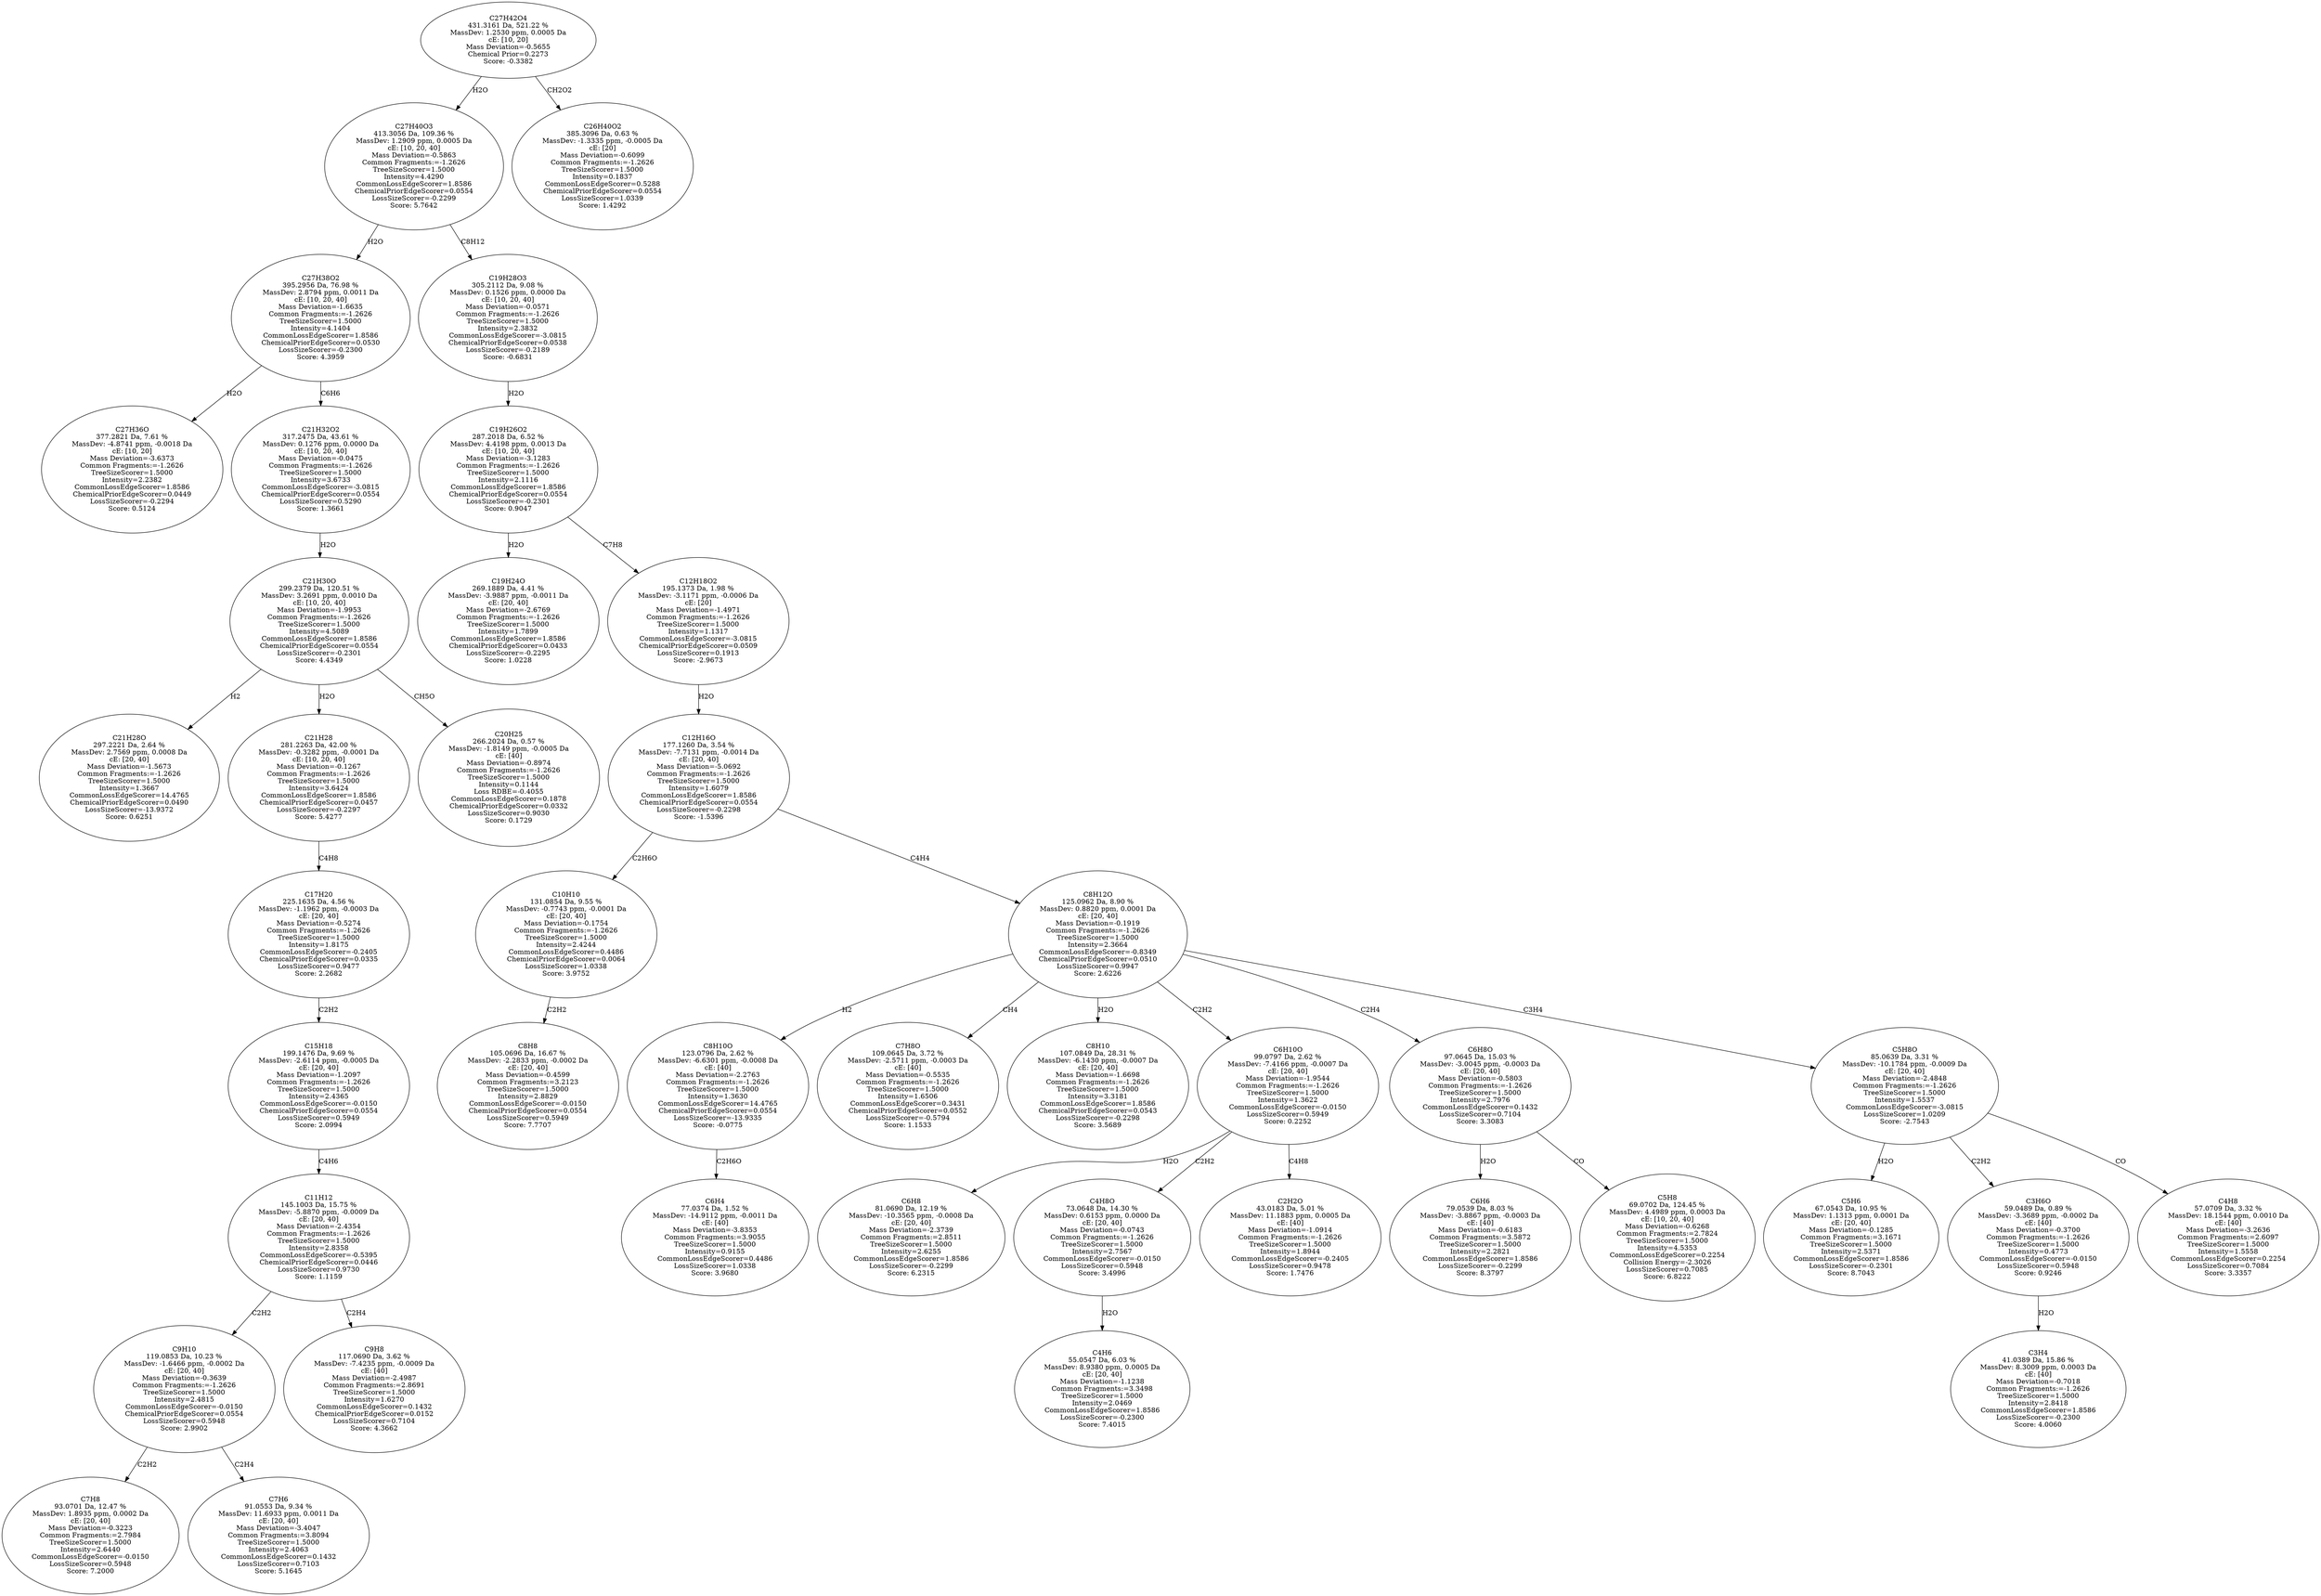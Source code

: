 strict digraph {
v1 [label="C27H36O\n377.2821 Da, 7.61 %\nMassDev: -4.8741 ppm, -0.0018 Da\ncE: [10, 20]\nMass Deviation=-3.6373\nCommon Fragments:=-1.2626\nTreeSizeScorer=1.5000\nIntensity=2.2382\nCommonLossEdgeScorer=1.8586\nChemicalPriorEdgeScorer=0.0449\nLossSizeScorer=-0.2294\nScore: 0.5124"];
v2 [label="C21H28O\n297.2221 Da, 2.64 %\nMassDev: 2.7569 ppm, 0.0008 Da\ncE: [20, 40]\nMass Deviation=-1.5673\nCommon Fragments:=-1.2626\nTreeSizeScorer=1.5000\nIntensity=1.3667\nCommonLossEdgeScorer=14.4765\nChemicalPriorEdgeScorer=0.0490\nLossSizeScorer=-13.9372\nScore: 0.6251"];
v3 [label="C7H8\n93.0701 Da, 12.47 %\nMassDev: 1.8935 ppm, 0.0002 Da\ncE: [20, 40]\nMass Deviation=-0.3223\nCommon Fragments:=2.7984\nTreeSizeScorer=1.5000\nIntensity=2.6440\nCommonLossEdgeScorer=-0.0150\nLossSizeScorer=0.5948\nScore: 7.2000"];
v4 [label="C7H6\n91.0553 Da, 9.34 %\nMassDev: 11.6933 ppm, 0.0011 Da\ncE: [20, 40]\nMass Deviation=-3.4047\nCommon Fragments:=3.8094\nTreeSizeScorer=1.5000\nIntensity=2.4063\nCommonLossEdgeScorer=0.1432\nLossSizeScorer=0.7103\nScore: 5.1645"];
v5 [label="C9H10\n119.0853 Da, 10.23 %\nMassDev: -1.6466 ppm, -0.0002 Da\ncE: [20, 40]\nMass Deviation=-0.3639\nCommon Fragments:=-1.2626\nTreeSizeScorer=1.5000\nIntensity=2.4815\nCommonLossEdgeScorer=-0.0150\nChemicalPriorEdgeScorer=0.0554\nLossSizeScorer=0.5948\nScore: 2.9902"];
v6 [label="C9H8\n117.0690 Da, 3.62 %\nMassDev: -7.4235 ppm, -0.0009 Da\ncE: [40]\nMass Deviation=-2.4987\nCommon Fragments:=2.8691\nTreeSizeScorer=1.5000\nIntensity=1.6270\nCommonLossEdgeScorer=0.1432\nChemicalPriorEdgeScorer=0.0152\nLossSizeScorer=0.7104\nScore: 4.3662"];
v7 [label="C11H12\n145.1003 Da, 15.75 %\nMassDev: -5.8870 ppm, -0.0009 Da\ncE: [20, 40]\nMass Deviation=-2.4354\nCommon Fragments:=-1.2626\nTreeSizeScorer=1.5000\nIntensity=2.8358\nCommonLossEdgeScorer=-0.5395\nChemicalPriorEdgeScorer=0.0446\nLossSizeScorer=0.9730\nScore: 1.1159"];
v8 [label="C15H18\n199.1476 Da, 9.69 %\nMassDev: -2.6114 ppm, -0.0005 Da\ncE: [20, 40]\nMass Deviation=-1.2097\nCommon Fragments:=-1.2626\nTreeSizeScorer=1.5000\nIntensity=2.4365\nCommonLossEdgeScorer=-0.0150\nChemicalPriorEdgeScorer=0.0554\nLossSizeScorer=0.5949\nScore: 2.0994"];
v9 [label="C17H20\n225.1635 Da, 4.56 %\nMassDev: -1.1962 ppm, -0.0003 Da\ncE: [20, 40]\nMass Deviation=-0.5274\nCommon Fragments:=-1.2626\nTreeSizeScorer=1.5000\nIntensity=1.8175\nCommonLossEdgeScorer=-0.2405\nChemicalPriorEdgeScorer=0.0335\nLossSizeScorer=0.9477\nScore: 2.2682"];
v10 [label="C21H28\n281.2263 Da, 42.00 %\nMassDev: -0.3282 ppm, -0.0001 Da\ncE: [10, 20, 40]\nMass Deviation=-0.1267\nCommon Fragments:=-1.2626\nTreeSizeScorer=1.5000\nIntensity=3.6424\nCommonLossEdgeScorer=1.8586\nChemicalPriorEdgeScorer=0.0457\nLossSizeScorer=-0.2297\nScore: 5.4277"];
v11 [label="C20H25\n266.2024 Da, 0.57 %\nMassDev: -1.8149 ppm, -0.0005 Da\ncE: [40]\nMass Deviation=-0.8974\nCommon Fragments:=-1.2626\nTreeSizeScorer=1.5000\nIntensity=0.1144\nLoss RDBE=-0.4055\nCommonLossEdgeScorer=0.1878\nChemicalPriorEdgeScorer=0.0332\nLossSizeScorer=0.9030\nScore: 0.1729"];
v12 [label="C21H30O\n299.2379 Da, 120.51 %\nMassDev: 3.2691 ppm, 0.0010 Da\ncE: [10, 20, 40]\nMass Deviation=-1.9953\nCommon Fragments:=-1.2626\nTreeSizeScorer=1.5000\nIntensity=4.5089\nCommonLossEdgeScorer=1.8586\nChemicalPriorEdgeScorer=0.0554\nLossSizeScorer=-0.2301\nScore: 4.4349"];
v13 [label="C21H32O2\n317.2475 Da, 43.61 %\nMassDev: 0.1276 ppm, 0.0000 Da\ncE: [10, 20, 40]\nMass Deviation=-0.0475\nCommon Fragments:=-1.2626\nTreeSizeScorer=1.5000\nIntensity=3.6733\nCommonLossEdgeScorer=-3.0815\nChemicalPriorEdgeScorer=0.0554\nLossSizeScorer=0.5290\nScore: 1.3661"];
v14 [label="C27H38O2\n395.2956 Da, 76.98 %\nMassDev: 2.8794 ppm, 0.0011 Da\ncE: [10, 20, 40]\nMass Deviation=-1.6635\nCommon Fragments:=-1.2626\nTreeSizeScorer=1.5000\nIntensity=4.1404\nCommonLossEdgeScorer=1.8586\nChemicalPriorEdgeScorer=0.0530\nLossSizeScorer=-0.2300\nScore: 4.3959"];
v15 [label="C19H24O\n269.1889 Da, 4.41 %\nMassDev: -3.9887 ppm, -0.0011 Da\ncE: [20, 40]\nMass Deviation=-2.6769\nCommon Fragments:=-1.2626\nTreeSizeScorer=1.5000\nIntensity=1.7899\nCommonLossEdgeScorer=1.8586\nChemicalPriorEdgeScorer=0.0433\nLossSizeScorer=-0.2295\nScore: 1.0228"];
v16 [label="C8H8\n105.0696 Da, 16.67 %\nMassDev: -2.2833 ppm, -0.0002 Da\ncE: [20, 40]\nMass Deviation=-0.4599\nCommon Fragments:=3.2123\nTreeSizeScorer=1.5000\nIntensity=2.8829\nCommonLossEdgeScorer=-0.0150\nChemicalPriorEdgeScorer=0.0554\nLossSizeScorer=0.5949\nScore: 7.7707"];
v17 [label="C10H10\n131.0854 Da, 9.55 %\nMassDev: -0.7743 ppm, -0.0001 Da\ncE: [20, 40]\nMass Deviation=-0.1754\nCommon Fragments:=-1.2626\nTreeSizeScorer=1.5000\nIntensity=2.4244\nCommonLossEdgeScorer=0.4486\nChemicalPriorEdgeScorer=0.0064\nLossSizeScorer=1.0338\nScore: 3.9752"];
v18 [label="C6H4\n77.0374 Da, 1.52 %\nMassDev: -14.9112 ppm, -0.0011 Da\ncE: [40]\nMass Deviation=-3.8353\nCommon Fragments:=3.9055\nTreeSizeScorer=1.5000\nIntensity=0.9155\nCommonLossEdgeScorer=0.4486\nLossSizeScorer=1.0338\nScore: 3.9680"];
v19 [label="C8H10O\n123.0796 Da, 2.62 %\nMassDev: -6.6301 ppm, -0.0008 Da\ncE: [40]\nMass Deviation=-2.2763\nCommon Fragments:=-1.2626\nTreeSizeScorer=1.5000\nIntensity=1.3630\nCommonLossEdgeScorer=14.4765\nChemicalPriorEdgeScorer=0.0554\nLossSizeScorer=-13.9335\nScore: -0.0775"];
v20 [label="C7H8O\n109.0645 Da, 3.72 %\nMassDev: -2.5711 ppm, -0.0003 Da\ncE: [40]\nMass Deviation=-0.5535\nCommon Fragments:=-1.2626\nTreeSizeScorer=1.5000\nIntensity=1.6506\nCommonLossEdgeScorer=0.3431\nChemicalPriorEdgeScorer=0.0552\nLossSizeScorer=-0.5794\nScore: 1.1533"];
v21 [label="C8H10\n107.0849 Da, 28.31 %\nMassDev: -6.1430 ppm, -0.0007 Da\ncE: [20, 40]\nMass Deviation=-1.6698\nCommon Fragments:=-1.2626\nTreeSizeScorer=1.5000\nIntensity=3.3181\nCommonLossEdgeScorer=1.8586\nChemicalPriorEdgeScorer=0.0543\nLossSizeScorer=-0.2298\nScore: 3.5689"];
v22 [label="C6H8\n81.0690 Da, 12.19 %\nMassDev: -10.3565 ppm, -0.0008 Da\ncE: [20, 40]\nMass Deviation=-2.3739\nCommon Fragments:=2.8511\nTreeSizeScorer=1.5000\nIntensity=2.6255\nCommonLossEdgeScorer=1.8586\nLossSizeScorer=-0.2299\nScore: 6.2315"];
v23 [label="C4H6\n55.0547 Da, 6.03 %\nMassDev: 8.9380 ppm, 0.0005 Da\ncE: [20, 40]\nMass Deviation=-1.1238\nCommon Fragments:=3.3498\nTreeSizeScorer=1.5000\nIntensity=2.0469\nCommonLossEdgeScorer=1.8586\nLossSizeScorer=-0.2300\nScore: 7.4015"];
v24 [label="C4H8O\n73.0648 Da, 14.30 %\nMassDev: 0.6153 ppm, 0.0000 Da\ncE: [20, 40]\nMass Deviation=-0.0743\nCommon Fragments:=-1.2626\nTreeSizeScorer=1.5000\nIntensity=2.7567\nCommonLossEdgeScorer=-0.0150\nLossSizeScorer=0.5948\nScore: 3.4996"];
v25 [label="C2H2O\n43.0183 Da, 5.01 %\nMassDev: 11.1883 ppm, 0.0005 Da\ncE: [40]\nMass Deviation=-1.0914\nCommon Fragments:=-1.2626\nTreeSizeScorer=1.5000\nIntensity=1.8944\nCommonLossEdgeScorer=-0.2405\nLossSizeScorer=0.9478\nScore: 1.7476"];
v26 [label="C6H10O\n99.0797 Da, 2.62 %\nMassDev: -7.4166 ppm, -0.0007 Da\ncE: [20, 40]\nMass Deviation=-1.9544\nCommon Fragments:=-1.2626\nTreeSizeScorer=1.5000\nIntensity=1.3622\nCommonLossEdgeScorer=-0.0150\nLossSizeScorer=0.5949\nScore: 0.2252"];
v27 [label="C6H6\n79.0539 Da, 8.03 %\nMassDev: -3.8867 ppm, -0.0003 Da\ncE: [40]\nMass Deviation=-0.6183\nCommon Fragments:=3.5872\nTreeSizeScorer=1.5000\nIntensity=2.2821\nCommonLossEdgeScorer=1.8586\nLossSizeScorer=-0.2299\nScore: 8.3797"];
v28 [label="C5H8\n69.0702 Da, 124.45 %\nMassDev: 4.4989 ppm, 0.0003 Da\ncE: [10, 20, 40]\nMass Deviation=-0.6268\nCommon Fragments:=2.7824\nTreeSizeScorer=1.5000\nIntensity=4.5353\nCommonLossEdgeScorer=0.2254\nCollision Energy=-2.3026\nLossSizeScorer=0.7085\nScore: 6.8222"];
v29 [label="C6H8O\n97.0645 Da, 15.03 %\nMassDev: -3.0045 ppm, -0.0003 Da\ncE: [20, 40]\nMass Deviation=-0.5803\nCommon Fragments:=-1.2626\nTreeSizeScorer=1.5000\nIntensity=2.7976\nCommonLossEdgeScorer=0.1432\nLossSizeScorer=0.7104\nScore: 3.3083"];
v30 [label="C5H6\n67.0543 Da, 10.95 %\nMassDev: 1.1313 ppm, 0.0001 Da\ncE: [20, 40]\nMass Deviation=-0.1285\nCommon Fragments:=3.1671\nTreeSizeScorer=1.5000\nIntensity=2.5371\nCommonLossEdgeScorer=1.8586\nLossSizeScorer=-0.2301\nScore: 8.7043"];
v31 [label="C3H4\n41.0389 Da, 15.86 %\nMassDev: 8.3009 ppm, 0.0003 Da\ncE: [40]\nMass Deviation=-0.7018\nCommon Fragments:=-1.2626\nTreeSizeScorer=1.5000\nIntensity=2.8418\nCommonLossEdgeScorer=1.8586\nLossSizeScorer=-0.2300\nScore: 4.0060"];
v32 [label="C3H6O\n59.0489 Da, 0.89 %\nMassDev: -3.3689 ppm, -0.0002 Da\ncE: [40]\nMass Deviation=-0.3700\nCommon Fragments:=-1.2626\nTreeSizeScorer=1.5000\nIntensity=0.4773\nCommonLossEdgeScorer=-0.0150\nLossSizeScorer=0.5948\nScore: 0.9246"];
v33 [label="C4H8\n57.0709 Da, 3.32 %\nMassDev: 18.1544 ppm, 0.0010 Da\ncE: [40]\nMass Deviation=-3.2636\nCommon Fragments:=2.6097\nTreeSizeScorer=1.5000\nIntensity=1.5558\nCommonLossEdgeScorer=0.2254\nLossSizeScorer=0.7084\nScore: 3.3357"];
v34 [label="C5H8O\n85.0639 Da, 3.31 %\nMassDev: -10.1784 ppm, -0.0009 Da\ncE: [20, 40]\nMass Deviation=-2.4848\nCommon Fragments:=-1.2626\nTreeSizeScorer=1.5000\nIntensity=1.5537\nCommonLossEdgeScorer=-3.0815\nLossSizeScorer=1.0209\nScore: -2.7543"];
v35 [label="C8H12O\n125.0962 Da, 8.90 %\nMassDev: 0.8820 ppm, 0.0001 Da\ncE: [20, 40]\nMass Deviation=-0.1919\nCommon Fragments:=-1.2626\nTreeSizeScorer=1.5000\nIntensity=2.3664\nCommonLossEdgeScorer=-0.8349\nChemicalPriorEdgeScorer=0.0510\nLossSizeScorer=0.9947\nScore: 2.6226"];
v36 [label="C12H16O\n177.1260 Da, 3.54 %\nMassDev: -7.7131 ppm, -0.0014 Da\ncE: [20, 40]\nMass Deviation=-5.0692\nCommon Fragments:=-1.2626\nTreeSizeScorer=1.5000\nIntensity=1.6079\nCommonLossEdgeScorer=1.8586\nChemicalPriorEdgeScorer=0.0554\nLossSizeScorer=-0.2298\nScore: -1.5396"];
v37 [label="C12H18O2\n195.1373 Da, 1.98 %\nMassDev: -3.1171 ppm, -0.0006 Da\ncE: [20]\nMass Deviation=-1.4971\nCommon Fragments:=-1.2626\nTreeSizeScorer=1.5000\nIntensity=1.1317\nCommonLossEdgeScorer=-3.0815\nChemicalPriorEdgeScorer=0.0509\nLossSizeScorer=0.1913\nScore: -2.9673"];
v38 [label="C19H26O2\n287.2018 Da, 6.52 %\nMassDev: 4.4198 ppm, 0.0013 Da\ncE: [10, 20, 40]\nMass Deviation=-3.1283\nCommon Fragments:=-1.2626\nTreeSizeScorer=1.5000\nIntensity=2.1116\nCommonLossEdgeScorer=1.8586\nChemicalPriorEdgeScorer=0.0554\nLossSizeScorer=-0.2301\nScore: 0.9047"];
v39 [label="C19H28O3\n305.2112 Da, 9.08 %\nMassDev: 0.1526 ppm, 0.0000 Da\ncE: [10, 20, 40]\nMass Deviation=-0.0571\nCommon Fragments:=-1.2626\nTreeSizeScorer=1.5000\nIntensity=2.3832\nCommonLossEdgeScorer=-3.0815\nChemicalPriorEdgeScorer=0.0538\nLossSizeScorer=-0.2189\nScore: -0.6831"];
v40 [label="C27H40O3\n413.3056 Da, 109.36 %\nMassDev: 1.2909 ppm, 0.0005 Da\ncE: [10, 20, 40]\nMass Deviation=-0.5863\nCommon Fragments:=-1.2626\nTreeSizeScorer=1.5000\nIntensity=4.4290\nCommonLossEdgeScorer=1.8586\nChemicalPriorEdgeScorer=0.0554\nLossSizeScorer=-0.2299\nScore: 5.7642"];
v41 [label="C26H40O2\n385.3096 Da, 0.63 %\nMassDev: -1.3335 ppm, -0.0005 Da\ncE: [20]\nMass Deviation=-0.6099\nCommon Fragments:=-1.2626\nTreeSizeScorer=1.5000\nIntensity=0.1837\nCommonLossEdgeScorer=0.5288\nChemicalPriorEdgeScorer=0.0554\nLossSizeScorer=1.0339\nScore: 1.4292"];
v42 [label="C27H42O4\n431.3161 Da, 521.22 %\nMassDev: 1.2530 ppm, 0.0005 Da\ncE: [10, 20]\nMass Deviation=-0.5655\nChemical Prior=0.2273\nScore: -0.3382"];
v14 -> v1 [label="H2O"];
v12 -> v2 [label="H2"];
v5 -> v3 [label="C2H2"];
v5 -> v4 [label="C2H4"];
v7 -> v5 [label="C2H2"];
v7 -> v6 [label="C2H4"];
v8 -> v7 [label="C4H6"];
v9 -> v8 [label="C2H2"];
v10 -> v9 [label="C4H8"];
v12 -> v10 [label="H2O"];
v12 -> v11 [label="CH5O"];
v13 -> v12 [label="H2O"];
v14 -> v13 [label="C6H6"];
v40 -> v14 [label="H2O"];
v38 -> v15 [label="H2O"];
v17 -> v16 [label="C2H2"];
v36 -> v17 [label="C2H6O"];
v19 -> v18 [label="C2H6O"];
v35 -> v19 [label="H2"];
v35 -> v20 [label="CH4"];
v35 -> v21 [label="H2O"];
v26 -> v22 [label="H2O"];
v24 -> v23 [label="H2O"];
v26 -> v24 [label="C2H2"];
v26 -> v25 [label="C4H8"];
v35 -> v26 [label="C2H2"];
v29 -> v27 [label="H2O"];
v29 -> v28 [label="CO"];
v35 -> v29 [label="C2H4"];
v34 -> v30 [label="H2O"];
v32 -> v31 [label="H2O"];
v34 -> v32 [label="C2H2"];
v34 -> v33 [label="CO"];
v35 -> v34 [label="C3H4"];
v36 -> v35 [label="C4H4"];
v37 -> v36 [label="H2O"];
v38 -> v37 [label="C7H8"];
v39 -> v38 [label="H2O"];
v40 -> v39 [label="C8H12"];
v42 -> v40 [label="H2O"];
v42 -> v41 [label="CH2O2"];
}